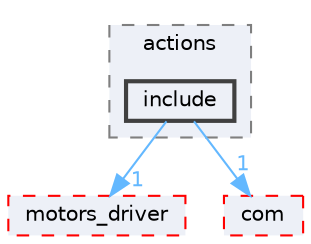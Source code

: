 digraph "C:/Users/Howne/Documents/ESILV/DVB_CDR/teensy/lib/actions/include"
{
 // LATEX_PDF_SIZE
  bgcolor="transparent";
  edge [fontname=Helvetica,fontsize=10,labelfontname=Helvetica,labelfontsize=10];
  node [fontname=Helvetica,fontsize=10,shape=box,height=0.2,width=0.4];
  compound=true
  subgraph clusterdir_3d573d93e94e010b180a119451cd6b7d {
    graph [ bgcolor="#edf0f7", pencolor="grey50", label="actions", fontname=Helvetica,fontsize=10 style="filled,dashed", URL="dir_3d573d93e94e010b180a119451cd6b7d.html",tooltip=""]
  dir_ca4f8d0be583955120da35c61cf275a9 [label="include", fillcolor="#edf0f7", color="grey25", style="filled,bold", URL="dir_ca4f8d0be583955120da35c61cf275a9.html",tooltip=""];
  }
  dir_2d1b783f2cd547a9293bfdb880027a54 [label="motors_driver", fillcolor="#edf0f7", color="red", style="filled,dashed", URL="dir_2d1b783f2cd547a9293bfdb880027a54.html",tooltip=""];
  dir_e509f0b061d1f5b177996fcccc05cdf7 [label="com", fillcolor="#edf0f7", color="red", style="filled,dashed", URL="dir_e509f0b061d1f5b177996fcccc05cdf7.html",tooltip=""];
  dir_ca4f8d0be583955120da35c61cf275a9->dir_2d1b783f2cd547a9293bfdb880027a54 [headlabel="1", labeldistance=1.5 headhref="dir_000004_000009.html" href="dir_000004_000009.html" color="steelblue1" fontcolor="steelblue1"];
  dir_ca4f8d0be583955120da35c61cf275a9->dir_e509f0b061d1f5b177996fcccc05cdf7 [headlabel="1", labeldistance=1.5 headhref="dir_000004_000002.html" href="dir_000004_000002.html" color="steelblue1" fontcolor="steelblue1"];
}
